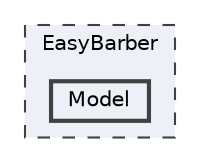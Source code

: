 digraph "C:/Users/mathe/OneDrive/Área de Trabalho/EasyBarber/EasyBarber/Model"
{
 // LATEX_PDF_SIZE
  bgcolor="transparent";
  edge [fontname=Helvetica,fontsize=10,labelfontname=Helvetica,labelfontsize=10];
  node [fontname=Helvetica,fontsize=10,shape=box,height=0.2,width=0.4];
  compound=true
  subgraph clusterdir_df932a88e0e8d76e2cc96779d9f7d917 {
    graph [ bgcolor="#edf0f7", pencolor="grey25", label="EasyBarber", fontname=Helvetica,fontsize=10 style="filled,dashed", URL="dir_df932a88e0e8d76e2cc96779d9f7d917.html",tooltip=""]
  dir_7482f6f1a48a8ad285bca17597cd0f67 [label="Model", fillcolor="#edf0f7", color="grey25", style="filled,bold", URL="dir_7482f6f1a48a8ad285bca17597cd0f67.html",tooltip=""];
  }
}
